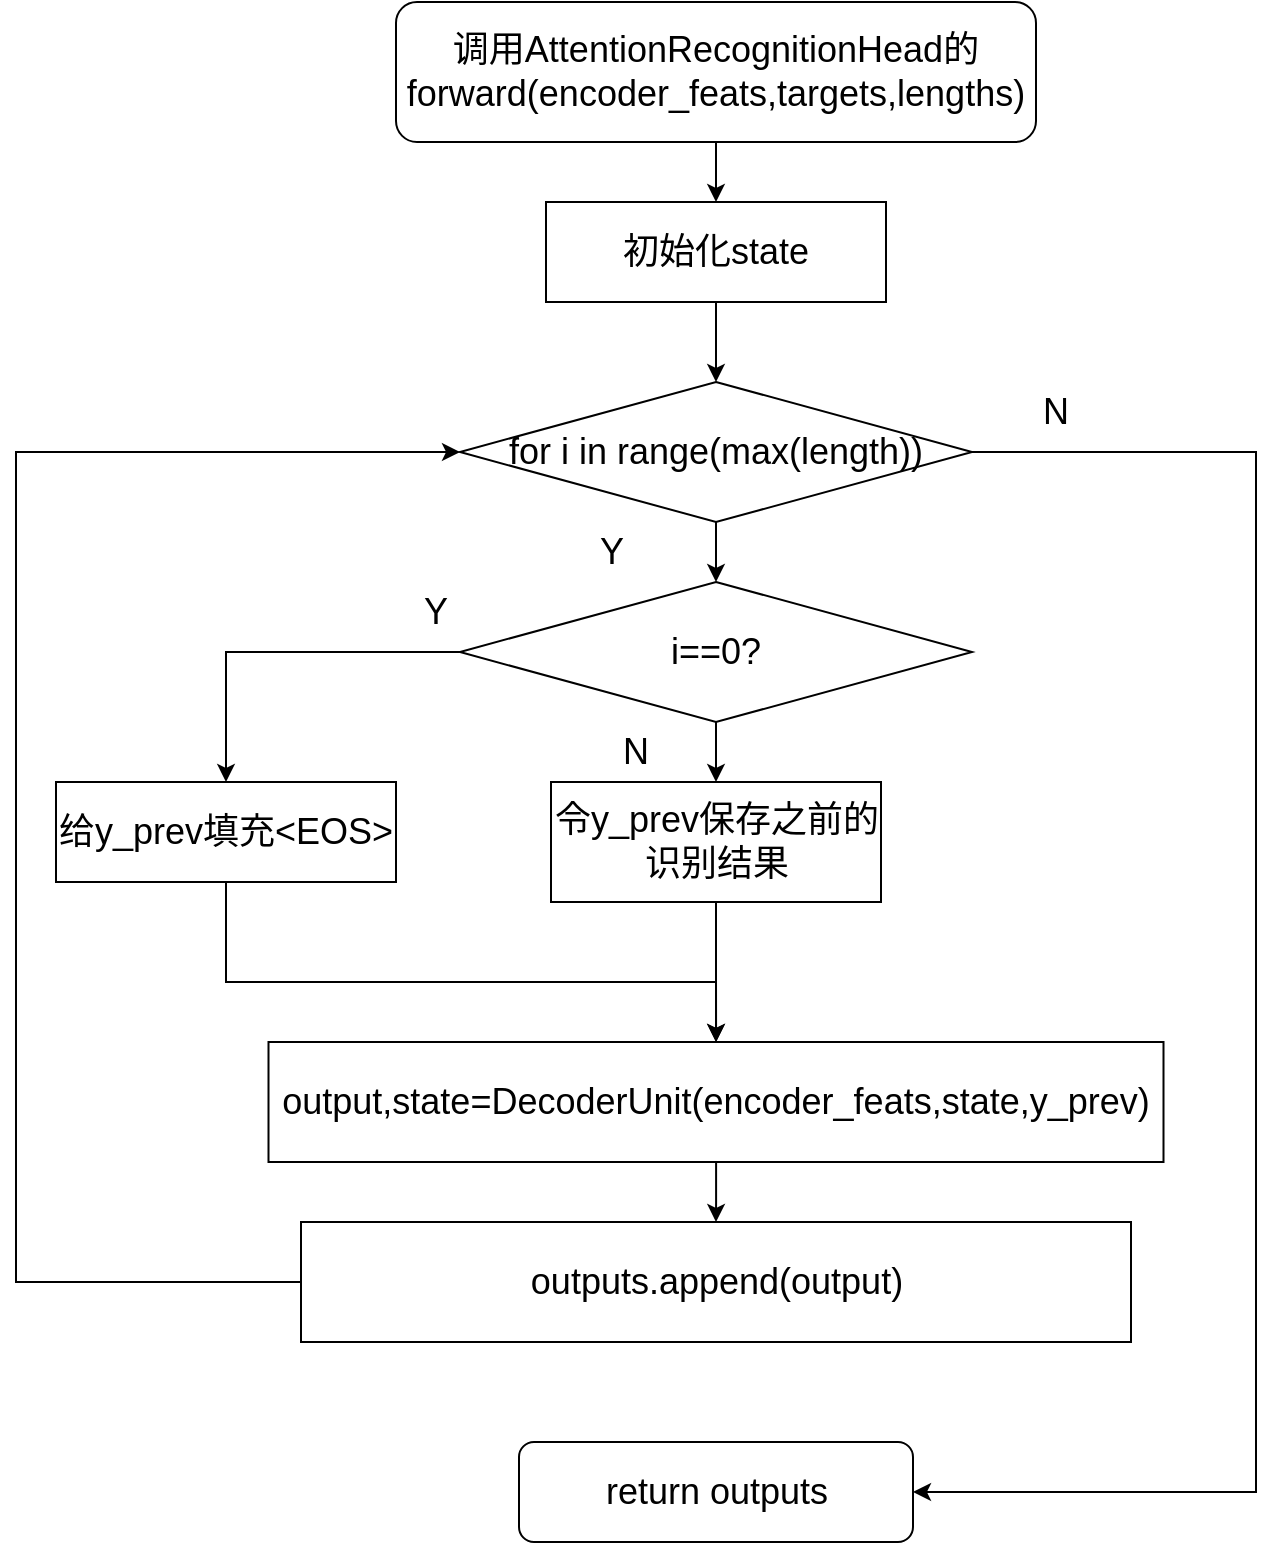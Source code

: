 <mxfile version="21.2.9" type="github">
  <diagram name="第 1 页" id="9CDZLtnK_lKL94_MYHNa">
    <mxGraphModel dx="1233" dy="573" grid="1" gridSize="10" guides="1" tooltips="1" connect="1" arrows="1" fold="1" page="1" pageScale="1" pageWidth="827" pageHeight="1169" math="0" shadow="0">
      <root>
        <mxCell id="0" />
        <mxCell id="1" parent="0" />
        <mxCell id="SE5Cj6JCZIgKS3xCDAxQ-5" value="" style="edgeStyle=orthogonalEdgeStyle;rounded=0;orthogonalLoop=1;jettySize=auto;html=1;entryX=0.5;entryY=0;entryDx=0;entryDy=0;exitX=0.5;exitY=1;exitDx=0;exitDy=0;" parent="1" source="SE5Cj6JCZIgKS3xCDAxQ-18" target="SE5Cj6JCZIgKS3xCDAxQ-6" edge="1">
          <mxGeometry relative="1" as="geometry">
            <mxPoint x="480" y="210" as="sourcePoint" />
            <mxPoint x="480" y="285" as="targetPoint" />
          </mxGeometry>
        </mxCell>
        <mxCell id="SE5Cj6JCZIgKS3xCDAxQ-19" value="" style="edgeStyle=orthogonalEdgeStyle;rounded=0;orthogonalLoop=1;jettySize=auto;html=1;" parent="1" source="SE5Cj6JCZIgKS3xCDAxQ-1" target="SE5Cj6JCZIgKS3xCDAxQ-18" edge="1">
          <mxGeometry relative="1" as="geometry" />
        </mxCell>
        <mxCell id="SE5Cj6JCZIgKS3xCDAxQ-1" value="&lt;font style=&quot;font-size: 18px;&quot;&gt;调用AttentionRecognitionHead的forward(encoder_feats,targets,lengths)&lt;/font&gt;" style="rounded=1;whiteSpace=wrap;html=1;" parent="1" vertex="1">
          <mxGeometry x="310" y="70" width="320" height="70" as="geometry" />
        </mxCell>
        <mxCell id="SE5Cj6JCZIgKS3xCDAxQ-11" value="" style="edgeStyle=orthogonalEdgeStyle;rounded=0;orthogonalLoop=1;jettySize=auto;html=1;" parent="1" source="SE5Cj6JCZIgKS3xCDAxQ-6" target="SE5Cj6JCZIgKS3xCDAxQ-10" edge="1">
          <mxGeometry relative="1" as="geometry" />
        </mxCell>
        <mxCell id="SE5Cj6JCZIgKS3xCDAxQ-31" style="edgeStyle=orthogonalEdgeStyle;rounded=0;orthogonalLoop=1;jettySize=auto;html=1;exitX=1;exitY=0.5;exitDx=0;exitDy=0;entryX=1;entryY=0.5;entryDx=0;entryDy=0;" parent="1" source="SE5Cj6JCZIgKS3xCDAxQ-6" target="SE5Cj6JCZIgKS3xCDAxQ-33" edge="1">
          <mxGeometry relative="1" as="geometry">
            <mxPoint x="720.0" y="770" as="targetPoint" />
            <Array as="points">
              <mxPoint x="740" y="295" />
              <mxPoint x="740" y="815" />
            </Array>
          </mxGeometry>
        </mxCell>
        <mxCell id="SE5Cj6JCZIgKS3xCDAxQ-6" value="&lt;font style=&quot;font-size: 18px;&quot;&gt;for i in range(max(length))&lt;/font&gt;" style="rhombus;whiteSpace=wrap;html=1;" parent="1" vertex="1">
          <mxGeometry x="342" y="260" width="256" height="70" as="geometry" />
        </mxCell>
        <mxCell id="SE5Cj6JCZIgKS3xCDAxQ-13" value="" style="edgeStyle=orthogonalEdgeStyle;rounded=0;orthogonalLoop=1;jettySize=auto;html=1;" parent="1" source="SE5Cj6JCZIgKS3xCDAxQ-10" target="SE5Cj6JCZIgKS3xCDAxQ-12" edge="1">
          <mxGeometry relative="1" as="geometry" />
        </mxCell>
        <mxCell id="SE5Cj6JCZIgKS3xCDAxQ-29" style="edgeStyle=orthogonalEdgeStyle;rounded=0;orthogonalLoop=1;jettySize=auto;html=1;" parent="1" source="SE5Cj6JCZIgKS3xCDAxQ-10" target="SE5Cj6JCZIgKS3xCDAxQ-16" edge="1">
          <mxGeometry relative="1" as="geometry" />
        </mxCell>
        <mxCell id="SE5Cj6JCZIgKS3xCDAxQ-10" value="&lt;font style=&quot;font-size: 18px;&quot;&gt;i==0?&lt;/font&gt;" style="rhombus;whiteSpace=wrap;html=1;" parent="1" vertex="1">
          <mxGeometry x="342" y="360" width="256" height="70" as="geometry" />
        </mxCell>
        <mxCell id="SE5Cj6JCZIgKS3xCDAxQ-25" value="" style="edgeStyle=orthogonalEdgeStyle;rounded=0;orthogonalLoop=1;jettySize=auto;html=1;" parent="1" source="SE5Cj6JCZIgKS3xCDAxQ-12" target="SE5Cj6JCZIgKS3xCDAxQ-24" edge="1">
          <mxGeometry relative="1" as="geometry" />
        </mxCell>
        <mxCell id="SE5Cj6JCZIgKS3xCDAxQ-12" value="&lt;font style=&quot;font-size: 18px;&quot;&gt;令y_prev保存之前的识别结果&lt;/font&gt;" style="whiteSpace=wrap;html=1;" parent="1" vertex="1">
          <mxGeometry x="387.5" y="460" width="165" height="60" as="geometry" />
        </mxCell>
        <mxCell id="SE5Cj6JCZIgKS3xCDAxQ-28" style="edgeStyle=orthogonalEdgeStyle;rounded=0;orthogonalLoop=1;jettySize=auto;html=1;exitX=0.5;exitY=1;exitDx=0;exitDy=0;" parent="1" source="SE5Cj6JCZIgKS3xCDAxQ-16" target="SE5Cj6JCZIgKS3xCDAxQ-24" edge="1">
          <mxGeometry relative="1" as="geometry">
            <Array as="points">
              <mxPoint x="225" y="560" />
              <mxPoint x="470" y="560" />
            </Array>
          </mxGeometry>
        </mxCell>
        <mxCell id="SE5Cj6JCZIgKS3xCDAxQ-16" value="&lt;font style=&quot;font-size: 18px;&quot;&gt;给y_prev填充&amp;lt;EOS&amp;gt;&lt;/font&gt;" style="whiteSpace=wrap;html=1;" parent="1" vertex="1">
          <mxGeometry x="140" y="460" width="170" height="50" as="geometry" />
        </mxCell>
        <mxCell id="SE5Cj6JCZIgKS3xCDAxQ-18" value="&lt;font style=&quot;font-size: 18px;&quot;&gt;初始化state&lt;/font&gt;" style="whiteSpace=wrap;html=1;" parent="1" vertex="1">
          <mxGeometry x="385" y="170" width="170" height="50" as="geometry" />
        </mxCell>
        <mxCell id="SE5Cj6JCZIgKS3xCDAxQ-20" value="&lt;font style=&quot;font-size: 18px;&quot;&gt;Y&lt;/font&gt;" style="text;html=1;strokeColor=none;fillColor=none;align=center;verticalAlign=middle;whiteSpace=wrap;rounded=0;" parent="1" vertex="1">
          <mxGeometry x="387.5" y="330" width="60" height="30" as="geometry" />
        </mxCell>
        <mxCell id="SE5Cj6JCZIgKS3xCDAxQ-21" value="&lt;font style=&quot;font-size: 18px;&quot;&gt;Y&lt;/font&gt;" style="text;html=1;strokeColor=none;fillColor=none;align=center;verticalAlign=middle;whiteSpace=wrap;rounded=0;" parent="1" vertex="1">
          <mxGeometry x="300" y="360" width="60" height="30" as="geometry" />
        </mxCell>
        <mxCell id="SE5Cj6JCZIgKS3xCDAxQ-23" value="&lt;font style=&quot;font-size: 18px;&quot;&gt;N&lt;/font&gt;" style="text;html=1;strokeColor=none;fillColor=none;align=center;verticalAlign=middle;whiteSpace=wrap;rounded=0;" parent="1" vertex="1">
          <mxGeometry x="400" y="430" width="60" height="30" as="geometry" />
        </mxCell>
        <mxCell id="SE5Cj6JCZIgKS3xCDAxQ-27" value="" style="edgeStyle=orthogonalEdgeStyle;rounded=0;orthogonalLoop=1;jettySize=auto;html=1;" parent="1" source="SE5Cj6JCZIgKS3xCDAxQ-24" target="SE5Cj6JCZIgKS3xCDAxQ-26" edge="1">
          <mxGeometry relative="1" as="geometry" />
        </mxCell>
        <mxCell id="SE5Cj6JCZIgKS3xCDAxQ-24" value="&lt;font style=&quot;font-size: 18px;&quot;&gt;output,state=DecoderUnit(encoder_feats,state,y_prev)&lt;/font&gt;" style="whiteSpace=wrap;html=1;" parent="1" vertex="1">
          <mxGeometry x="246.25" y="590" width="447.5" height="60" as="geometry" />
        </mxCell>
        <mxCell id="SE5Cj6JCZIgKS3xCDAxQ-30" style="edgeStyle=orthogonalEdgeStyle;rounded=0;orthogonalLoop=1;jettySize=auto;html=1;exitX=0;exitY=0.5;exitDx=0;exitDy=0;entryX=0;entryY=0.5;entryDx=0;entryDy=0;" parent="1" source="SE5Cj6JCZIgKS3xCDAxQ-26" target="SE5Cj6JCZIgKS3xCDAxQ-6" edge="1">
          <mxGeometry relative="1" as="geometry">
            <Array as="points">
              <mxPoint x="120" y="710" />
              <mxPoint x="120" y="295" />
            </Array>
          </mxGeometry>
        </mxCell>
        <mxCell id="SE5Cj6JCZIgKS3xCDAxQ-26" value="&lt;font style=&quot;font-size: 18px;&quot;&gt;outputs.append(output)&lt;/font&gt;" style="whiteSpace=wrap;html=1;" parent="1" vertex="1">
          <mxGeometry x="262.5" y="680" width="415" height="60" as="geometry" />
        </mxCell>
        <mxCell id="SE5Cj6JCZIgKS3xCDAxQ-33" value="&lt;font style=&quot;font-size: 18px;&quot;&gt;return outputs&lt;/font&gt;" style="rounded=1;whiteSpace=wrap;html=1;" parent="1" vertex="1">
          <mxGeometry x="371.5" y="790" width="197" height="50" as="geometry" />
        </mxCell>
        <mxCell id="SE5Cj6JCZIgKS3xCDAxQ-34" value="&lt;font style=&quot;font-size: 18px;&quot;&gt;N&lt;/font&gt;" style="text;html=1;strokeColor=none;fillColor=none;align=center;verticalAlign=middle;whiteSpace=wrap;rounded=0;" parent="1" vertex="1">
          <mxGeometry x="610" y="260" width="60" height="30" as="geometry" />
        </mxCell>
      </root>
    </mxGraphModel>
  </diagram>
</mxfile>
